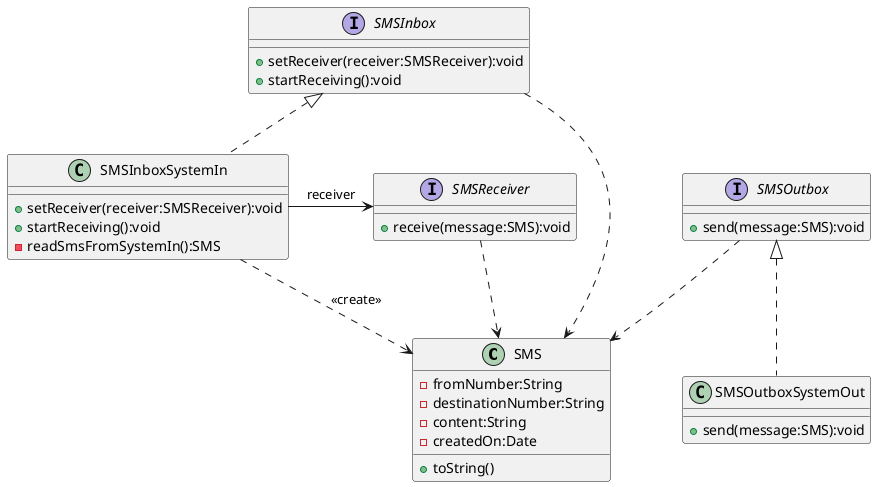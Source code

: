 @startuml

class SMS {
 -fromNumber:String
 -destinationNumber:String
 -content:String
 -createdOn:Date
 +toString()
}

interface SMSInbox {
    +setReceiver(receiver:SMSReceiver):void
    +startReceiving():void
}

interface SMSOutbox {
    +send(message:SMS):void
}

interface SMSReceiver {
    +receive(message:SMS):void
}

class SMSInboxSystemIn {
+setReceiver(receiver:SMSReceiver):void
+startReceiving():void
-readSmsFromSystemIn():SMS

}

class SMSOutboxSystemOut {
+send(message:SMS):void
}

SMSInboxSystemIn ..> SMS : <<create>>
SMSInboxSystemIn -> SMSReceiver : receiver
SMSInbox ..> SMS
SMSOutbox ..> SMS
SMSReceiver ..> SMS

SMSInbox <|.. SMSInboxSystemIn
SMSOutbox <|.. SMSOutboxSystemOut

@enduml